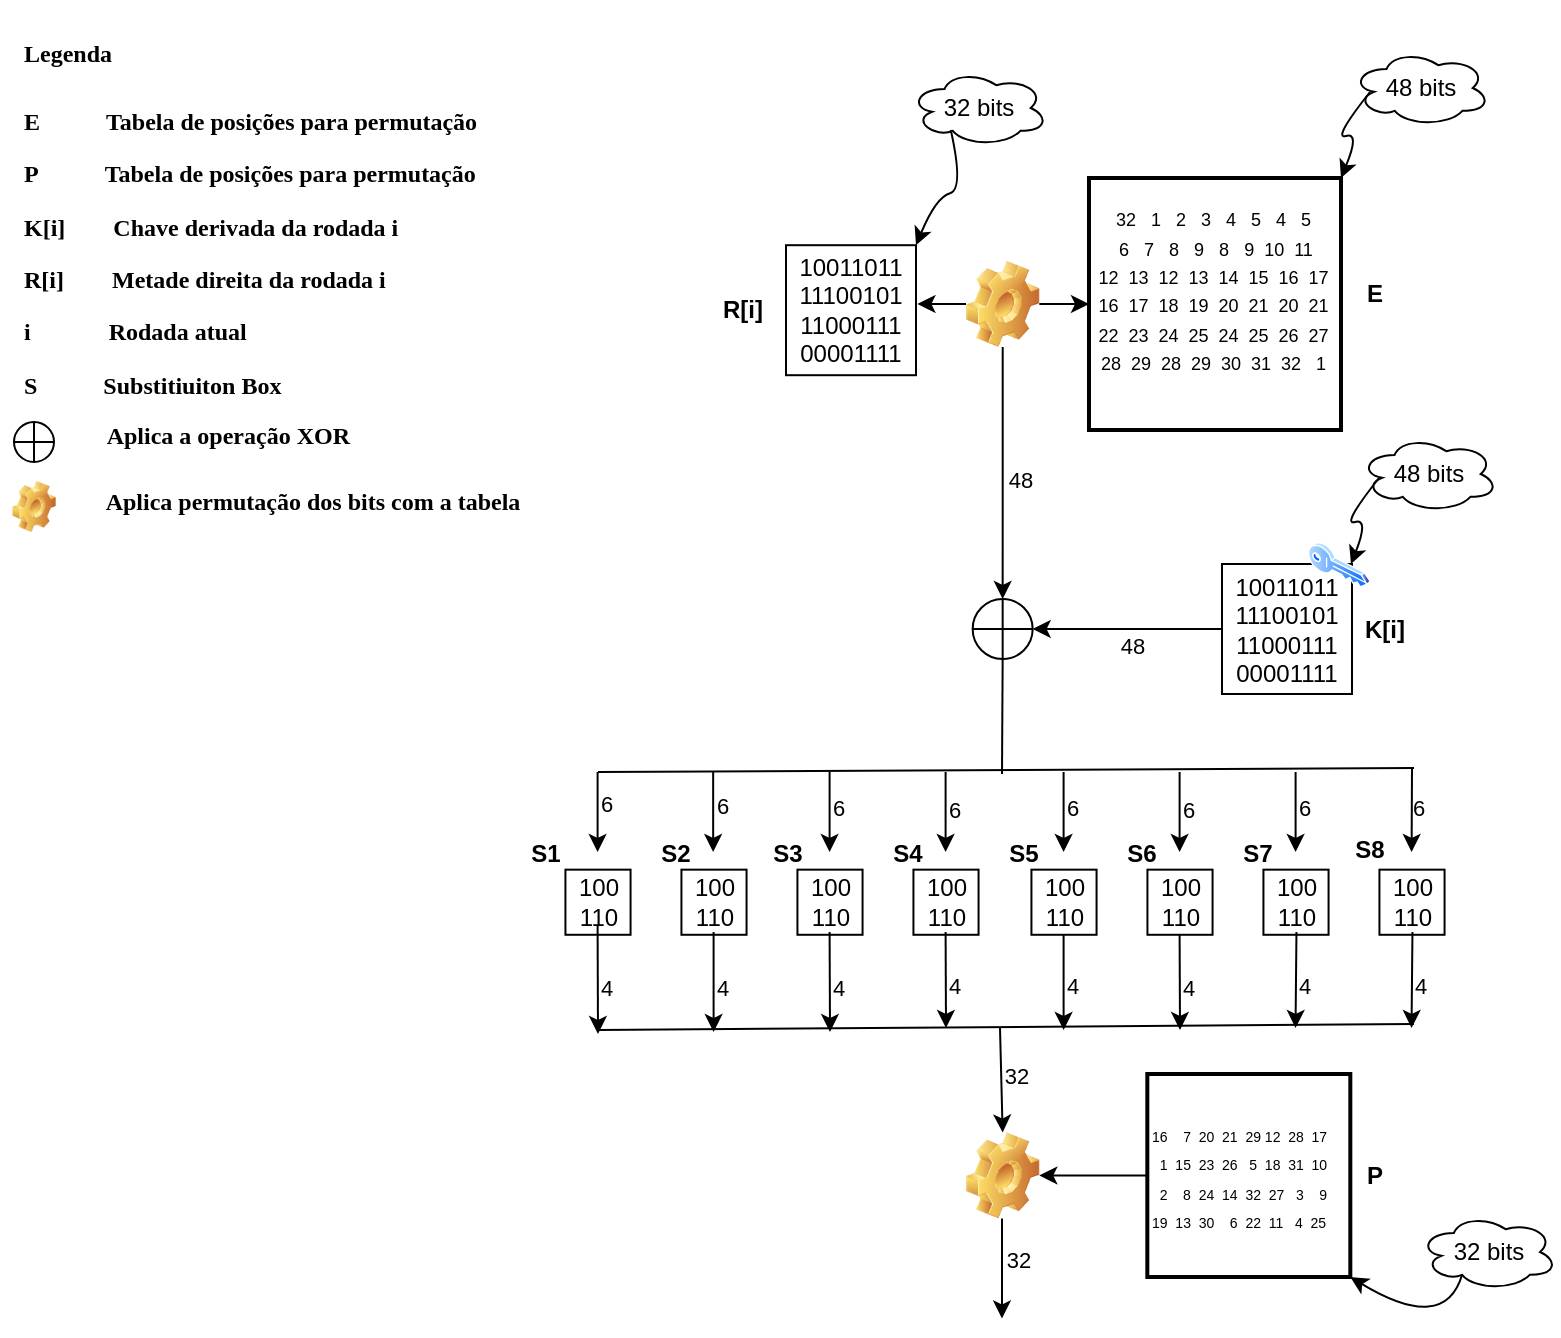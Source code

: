 <mxfile version="26.2.12">
  <diagram name="Página-1" id="ImjHyJgH3BaFqltMjtrV">
    <mxGraphModel dx="1428" dy="743" grid="0" gridSize="10" guides="1" tooltips="1" connect="1" arrows="1" fold="1" page="1" pageScale="1" pageWidth="827" pageHeight="1169" background="light-dark(#FFFFFF,#FFFFFF)" math="0" shadow="0">
      <root>
        <mxCell id="0" />
        <mxCell id="1" parent="0" />
        <mxCell id="OKMkMEvzD6gkjavkUlb_-144" value="" style="group;dashed=1;dashPattern=8 8;container=0;labelBackgroundColor=none;" parent="1" vertex="1" connectable="0">
          <mxGeometry x="14" y="27" width="280" height="273.9" as="geometry" />
        </mxCell>
        <mxCell id="PkwB0OAWQbsNOSKVEP2Q-4" value="" style="group" parent="1" vertex="1" connectable="0">
          <mxGeometry x="284" y="52" width="508.66" height="642" as="geometry" />
        </mxCell>
        <mxCell id="OKMkMEvzD6gkjavkUlb_-1" value="10011011&lt;div&gt;11100101&lt;/div&gt;&lt;div&gt;11000111&lt;/div&gt;&lt;div&gt;00001111&lt;/div&gt;" style="whiteSpace=wrap;html=1;aspect=fixed;labelBackgroundColor=none;fontColor=light-dark(#000000,#000000);fillColor=light-dark(#FFFFFF,#FFFFFF);strokeColor=light-dark(#000000,#000000);" parent="PkwB0OAWQbsNOSKVEP2Q-4" vertex="1">
          <mxGeometry x="123" y="97.6" width="65" height="65" as="geometry" />
        </mxCell>
        <mxCell id="OKMkMEvzD6gkjavkUlb_-2" value="&lt;b&gt;R[i]&lt;/b&gt;" style="text;html=1;align=center;verticalAlign=middle;whiteSpace=wrap;rounded=0;labelBackgroundColor=none;fontColor=light-dark(#000000,#000000);" parent="PkwB0OAWQbsNOSKVEP2Q-4" vertex="1">
          <mxGeometry x="85" y="115.1" width="33" height="30" as="geometry" />
        </mxCell>
        <mxCell id="OKMkMEvzD6gkjavkUlb_-4" value="32 bits" style="ellipse;shape=cloud;whiteSpace=wrap;html=1;labelBackgroundColor=none;fillColor=light-dark(#FFFFFF,#FFFFFF);strokeColor=light-dark(#000000,#000000);fontColor=light-dark(#000000,#000000);" parent="PkwB0OAWQbsNOSKVEP2Q-4" vertex="1">
          <mxGeometry x="185" y="10" width="69" height="38" as="geometry" />
        </mxCell>
        <mxCell id="OKMkMEvzD6gkjavkUlb_-5" value="" style="curved=1;endArrow=classic;html=1;rounded=0;exitX=0.31;exitY=0.8;exitDx=0;exitDy=0;exitPerimeter=0;entryX=1;entryY=0;entryDx=0;entryDy=0;labelBackgroundColor=none;fontColor=light-dark(#000000,#000000);strokeColor=light-dark(#000000,#000000);" parent="PkwB0OAWQbsNOSKVEP2Q-4" target="OKMkMEvzD6gkjavkUlb_-1" edge="1">
          <mxGeometry width="50" height="50" relative="1" as="geometry">
            <mxPoint x="205.39" y="40.0" as="sourcePoint" />
            <mxPoint x="170" y="93.6" as="targetPoint" />
            <Array as="points">
              <mxPoint x="212" y="69.6" />
              <mxPoint x="198" y="73.6" />
            </Array>
          </mxGeometry>
        </mxCell>
        <mxCell id="OKMkMEvzD6gkjavkUlb_-6" value="&lt;div&gt;&lt;font style=&quot;font-size: 9px;&quot;&gt;&amp;nbsp;32&amp;nbsp; &amp;nbsp;1&amp;nbsp; &amp;nbsp;2&amp;nbsp; &amp;nbsp;3&amp;nbsp; &amp;nbsp;4&amp;nbsp; &amp;nbsp;5&amp;nbsp; &amp;nbsp;4&amp;nbsp; &amp;nbsp;5&amp;nbsp;&amp;nbsp;&lt;/font&gt;&lt;/div&gt;&lt;div&gt;&lt;font style=&quot;font-size: 9px;&quot;&gt;&amp;nbsp; 6&amp;nbsp; &amp;nbsp;7&amp;nbsp; &amp;nbsp;8&amp;nbsp; &amp;nbsp;9&amp;nbsp; &amp;nbsp;8&amp;nbsp; &amp;nbsp;9&amp;nbsp; 10&amp;nbsp; 11&amp;nbsp;&amp;nbsp;&lt;/font&gt;&lt;/div&gt;&lt;div&gt;&lt;font style=&quot;font-size: 9px;&quot;&gt;&amp;nbsp;12&amp;nbsp; 13&amp;nbsp; 12&amp;nbsp; 13&amp;nbsp; 14&amp;nbsp; 15&amp;nbsp; 16&amp;nbsp; 17&amp;nbsp;&amp;nbsp;&lt;/font&gt;&lt;/div&gt;&lt;div&gt;&lt;font style=&quot;font-size: 9px;&quot;&gt;&amp;nbsp;16&amp;nbsp; 17&amp;nbsp; 18&amp;nbsp; 19&amp;nbsp; 20&amp;nbsp; 21&amp;nbsp; 20&amp;nbsp; 21&amp;nbsp;&amp;nbsp;&lt;/font&gt;&lt;/div&gt;&lt;div&gt;&lt;font style=&quot;font-size: 9px;&quot;&gt;&amp;nbsp;22&amp;nbsp; 23&amp;nbsp; 24&amp;nbsp; 25&amp;nbsp; 24&amp;nbsp; 25&amp;nbsp; 26&amp;nbsp; 27&amp;nbsp;&amp;nbsp;&lt;/font&gt;&lt;/div&gt;&lt;div&gt;&lt;font style=&quot;font-size: 9px;&quot;&gt;&amp;nbsp;28&amp;nbsp; 29&amp;nbsp; 28&amp;nbsp; 29&amp;nbsp; 30&amp;nbsp; 31&amp;nbsp; 32&amp;nbsp; &amp;nbsp;1&amp;nbsp;&amp;nbsp;&lt;/font&gt;&lt;/div&gt;&lt;div&gt;&lt;br&gt;&lt;/div&gt;" style="whiteSpace=wrap;html=1;aspect=fixed;labelBackgroundColor=light-dark(#FFFFFF,#FFFFFF);fontColor=light-dark(#000000,#000000);fillColor=light-dark(#FFFFFF,#FFFFFF);strokeColor=light-dark(#000000,#000000);strokeWidth=2;" parent="PkwB0OAWQbsNOSKVEP2Q-4" vertex="1">
          <mxGeometry x="274.5" y="64" width="126" height="126" as="geometry" />
        </mxCell>
        <mxCell id="OKMkMEvzD6gkjavkUlb_-7" value="&lt;b&gt;E&lt;/b&gt;" style="text;html=1;align=center;verticalAlign=middle;whiteSpace=wrap;rounded=0;labelBackgroundColor=none;fontColor=light-dark(#000000,#000000);" parent="PkwB0OAWQbsNOSKVEP2Q-4" vertex="1">
          <mxGeometry x="400.5" y="107" width="33" height="30" as="geometry" />
        </mxCell>
        <mxCell id="OKMkMEvzD6gkjavkUlb_-8" value="48 bits" style="ellipse;shape=cloud;whiteSpace=wrap;html=1;labelBackgroundColor=none;fontColor=light-dark(#000000,#000000);strokeColor=light-dark(#000000,#000000);fillColor=light-dark(#FFFFFF,#FFFFFF);" parent="PkwB0OAWQbsNOSKVEP2Q-4" vertex="1">
          <mxGeometry x="406" width="69" height="38" as="geometry" />
        </mxCell>
        <mxCell id="OKMkMEvzD6gkjavkUlb_-9" value="" style="curved=1;endArrow=classic;html=1;rounded=0;entryX=1;entryY=0;entryDx=0;entryDy=0;labelBackgroundColor=none;fontColor=light-dark(#000000,#000000);strokeColor=light-dark(#000000,#000000);" parent="PkwB0OAWQbsNOSKVEP2Q-4" target="OKMkMEvzD6gkjavkUlb_-6" edge="1">
          <mxGeometry width="50" height="50" relative="1" as="geometry">
            <mxPoint x="415" y="21" as="sourcePoint" />
            <mxPoint x="400.5" y="121" as="targetPoint" />
            <Array as="points">
              <mxPoint x="396" y="45" />
              <mxPoint x="410" y="41" />
            </Array>
          </mxGeometry>
        </mxCell>
        <mxCell id="OKMkMEvzD6gkjavkUlb_-16" style="edgeStyle=orthogonalEdgeStyle;rounded=0;orthogonalLoop=1;jettySize=auto;html=1;labelBackgroundColor=none;fontColor=light-dark(#000000,#000000);strokeColor=light-dark(#000000,#000000);" parent="PkwB0OAWQbsNOSKVEP2Q-4" source="OKMkMEvzD6gkjavkUlb_-10" edge="1">
          <mxGeometry relative="1" as="geometry">
            <mxPoint x="188.714" y="127" as="targetPoint" />
          </mxGeometry>
        </mxCell>
        <mxCell id="OKMkMEvzD6gkjavkUlb_-17" style="edgeStyle=orthogonalEdgeStyle;rounded=0;orthogonalLoop=1;jettySize=auto;html=1;entryX=0;entryY=0.5;entryDx=0;entryDy=0;labelBackgroundColor=none;fontColor=light-dark(#000000,#000000);strokeColor=light-dark(#000000,#000000);" parent="PkwB0OAWQbsNOSKVEP2Q-4" source="OKMkMEvzD6gkjavkUlb_-10" target="OKMkMEvzD6gkjavkUlb_-6" edge="1">
          <mxGeometry relative="1" as="geometry" />
        </mxCell>
        <mxCell id="OKMkMEvzD6gkjavkUlb_-23" style="edgeStyle=orthogonalEdgeStyle;rounded=0;orthogonalLoop=1;jettySize=auto;html=1;entryX=0.5;entryY=0;entryDx=0;entryDy=0;labelBackgroundColor=none;fontColor=light-dark(#000000,#000000);strokeColor=light-dark(#000000,#000000);" parent="PkwB0OAWQbsNOSKVEP2Q-4" source="OKMkMEvzD6gkjavkUlb_-10" target="OKMkMEvzD6gkjavkUlb_-20" edge="1">
          <mxGeometry relative="1" as="geometry" />
        </mxCell>
        <mxCell id="OKMkMEvzD6gkjavkUlb_-139" value="48" style="edgeLabel;html=1;align=center;verticalAlign=middle;resizable=0;points=[];labelBackgroundColor=none;fontColor=light-dark(#000000,#000000);" parent="OKMkMEvzD6gkjavkUlb_-23" vertex="1" connectable="0">
          <mxGeometry x="0.025" relative="1" as="geometry">
            <mxPoint x="8" y="2" as="offset" />
          </mxGeometry>
        </mxCell>
        <mxCell id="OKMkMEvzD6gkjavkUlb_-10" value="" style="shape=image;html=1;verticalLabelPosition=bottom;verticalAlign=top;imageAspect=1;aspect=fixed;image=img/clipart/Gear_128x128.png;labelBackgroundColor=none;" parent="PkwB0OAWQbsNOSKVEP2Q-4" vertex="1">
          <mxGeometry x="213" y="105.5" width="36.66" height="43" as="geometry" />
        </mxCell>
        <mxCell id="OKMkMEvzD6gkjavkUlb_-20" value="" style="shape=orEllipse;perimeter=ellipsePerimeter;whiteSpace=wrap;html=1;backgroundOutline=1;labelBackgroundColor=none;strokeColor=light-dark(#000000,#000000);fillColor=light-dark(#FFFFFF,#FFFFFF);" parent="PkwB0OAWQbsNOSKVEP2Q-4" vertex="1">
          <mxGeometry x="216.33" y="274.5" width="30" height="30" as="geometry" />
        </mxCell>
        <mxCell id="OKMkMEvzD6gkjavkUlb_-31" style="edgeStyle=orthogonalEdgeStyle;rounded=0;orthogonalLoop=1;jettySize=auto;html=1;entryX=1;entryY=0.5;entryDx=0;entryDy=0;labelBackgroundColor=none;fontColor=light-dark(#000000,#000000);strokeColor=light-dark(#000000,#000000);" parent="PkwB0OAWQbsNOSKVEP2Q-4" source="OKMkMEvzD6gkjavkUlb_-21" target="OKMkMEvzD6gkjavkUlb_-20" edge="1">
          <mxGeometry relative="1" as="geometry" />
        </mxCell>
        <mxCell id="OKMkMEvzD6gkjavkUlb_-140" value="48" style="edgeLabel;html=1;align=center;verticalAlign=middle;resizable=0;points=[];labelBackgroundColor=none;fontColor=light-dark(#000000,#000000);" parent="OKMkMEvzD6gkjavkUlb_-31" vertex="1" connectable="0">
          <mxGeometry x="-0.113" y="1" relative="1" as="geometry">
            <mxPoint x="-3" y="7" as="offset" />
          </mxGeometry>
        </mxCell>
        <mxCell id="OKMkMEvzD6gkjavkUlb_-21" value="10011011&lt;div&gt;11100101&lt;/div&gt;&lt;div&gt;11000111&lt;/div&gt;&lt;div&gt;00001111&lt;/div&gt;" style="whiteSpace=wrap;html=1;aspect=fixed;labelBackgroundColor=none;fontColor=light-dark(#000000,#000000);strokeColor=light-dark(#000000,#000000);fillColor=light-dark(#FFFFFF,#FFFFFF);" parent="PkwB0OAWQbsNOSKVEP2Q-4" vertex="1">
          <mxGeometry x="341" y="257" width="65" height="65" as="geometry" />
        </mxCell>
        <mxCell id="OKMkMEvzD6gkjavkUlb_-22" value="&lt;b&gt;K[i]&lt;/b&gt;" style="text;html=1;align=center;verticalAlign=middle;whiteSpace=wrap;rounded=0;labelBackgroundColor=none;fontColor=light-dark(#000000,#000000);" parent="PkwB0OAWQbsNOSKVEP2Q-4" vertex="1">
          <mxGeometry x="406" y="274.5" width="33" height="30" as="geometry" />
        </mxCell>
        <mxCell id="OKMkMEvzD6gkjavkUlb_-25" value="" style="image;aspect=fixed;perimeter=ellipsePerimeter;html=1;align=center;shadow=0;dashed=0;spacingTop=3;image=img/lib/active_directory/key.svg;labelBackgroundColor=none;" parent="PkwB0OAWQbsNOSKVEP2Q-4" vertex="1">
          <mxGeometry x="384" y="246" width="31.08" height="23" as="geometry" />
        </mxCell>
        <mxCell id="OKMkMEvzD6gkjavkUlb_-26" value="48 bits" style="ellipse;shape=cloud;whiteSpace=wrap;html=1;labelBackgroundColor=light-dark(#FFFFFF,#FFFFFF);fontColor=light-dark(#000000,#000000);strokeColor=light-dark(#000000,#000000);fillColor=light-dark(#FFFFFF,#FFFFFF);" parent="PkwB0OAWQbsNOSKVEP2Q-4" vertex="1">
          <mxGeometry x="410" y="193" width="69" height="38" as="geometry" />
        </mxCell>
        <mxCell id="OKMkMEvzD6gkjavkUlb_-27" value="" style="curved=1;endArrow=classic;html=1;rounded=0;entryX=1;entryY=0;entryDx=0;entryDy=0;labelBackgroundColor=none;fontColor=default;strokeColor=light-dark(#000000,#000000);" parent="PkwB0OAWQbsNOSKVEP2Q-4" edge="1">
          <mxGeometry width="50" height="50" relative="1" as="geometry">
            <mxPoint x="419.5" y="214" as="sourcePoint" />
            <mxPoint x="405.5" y="257" as="targetPoint" />
            <Array as="points">
              <mxPoint x="400.5" y="238" />
              <mxPoint x="414.5" y="234" />
            </Array>
          </mxGeometry>
        </mxCell>
        <mxCell id="OKMkMEvzD6gkjavkUlb_-43" value="" style="group;labelBackgroundColor=none;fontColor=light-dark(#000000,#000000);" parent="PkwB0OAWQbsNOSKVEP2Q-4" vertex="1" connectable="0">
          <mxGeometry x="116" y="401" width="58" height="53" as="geometry" />
        </mxCell>
        <mxCell id="OKMkMEvzD6gkjavkUlb_-44" value="100&lt;div&gt;110&lt;/div&gt;" style="whiteSpace=wrap;html=1;aspect=fixed;labelBackgroundColor=none;" parent="OKMkMEvzD6gkjavkUlb_-43" vertex="1">
          <mxGeometry x="12.719" y="8.831" width="32.561" height="32.561" as="geometry" />
        </mxCell>
        <mxCell id="OKMkMEvzD6gkjavkUlb_-146" value="&lt;b&gt;S3&lt;/b&gt;" style="text;html=1;align=center;verticalAlign=middle;whiteSpace=wrap;rounded=0;labelBackgroundColor=none;fontColor=light-dark(#000000,#000000);" parent="OKMkMEvzD6gkjavkUlb_-43" vertex="1">
          <mxGeometry x="-2" y="-7.17" width="20" height="16" as="geometry" />
        </mxCell>
        <mxCell id="OKMkMEvzD6gkjavkUlb_-74" value="" style="group;labelBackgroundColor=none;" parent="PkwB0OAWQbsNOSKVEP2Q-4" vertex="1" connectable="0">
          <mxGeometry x="174" y="401" width="58" height="53" as="geometry" />
        </mxCell>
        <mxCell id="OKMkMEvzD6gkjavkUlb_-75" value="100&lt;div&gt;110&lt;/div&gt;" style="whiteSpace=wrap;html=1;aspect=fixed;labelBackgroundColor=none;" parent="OKMkMEvzD6gkjavkUlb_-74" vertex="1">
          <mxGeometry x="12.719" y="8.831" width="32.561" height="32.561" as="geometry" />
        </mxCell>
        <mxCell id="OKMkMEvzD6gkjavkUlb_-151" value="&lt;b&gt;S4&lt;/b&gt;" style="text;html=1;align=center;verticalAlign=middle;whiteSpace=wrap;rounded=0;labelBackgroundColor=none;fontColor=light-dark(#000000,#000000);" parent="OKMkMEvzD6gkjavkUlb_-74" vertex="1">
          <mxGeometry y="-7.17" width="20" height="16" as="geometry" />
        </mxCell>
        <mxCell id="OKMkMEvzD6gkjavkUlb_-76" value="" style="group;labelBackgroundColor=none;" parent="PkwB0OAWQbsNOSKVEP2Q-4" vertex="1" connectable="0">
          <mxGeometry x="407" y="401" width="58" height="53" as="geometry" />
        </mxCell>
        <mxCell id="OKMkMEvzD6gkjavkUlb_-77" value="100&lt;div&gt;110&lt;/div&gt;" style="whiteSpace=wrap;html=1;aspect=fixed;labelBackgroundColor=none;" parent="OKMkMEvzD6gkjavkUlb_-76" vertex="1">
          <mxGeometry x="12.719" y="8.831" width="32.561" height="32.561" as="geometry" />
        </mxCell>
        <mxCell id="OKMkMEvzD6gkjavkUlb_-148" value="&lt;b&gt;S8&lt;/b&gt;" style="text;html=1;align=center;verticalAlign=middle;whiteSpace=wrap;rounded=0;labelBackgroundColor=none;fontColor=light-dark(#000000,#000000);" parent="OKMkMEvzD6gkjavkUlb_-76" vertex="1">
          <mxGeometry x="-1.84" y="-9" width="20" height="16" as="geometry" />
        </mxCell>
        <mxCell id="OKMkMEvzD6gkjavkUlb_-78" value="" style="group;labelBackgroundColor=none;fontColor=light-dark(#000000,#000000);" parent="PkwB0OAWQbsNOSKVEP2Q-4" vertex="1" connectable="0">
          <mxGeometry x="58" y="401" width="58" height="53" as="geometry" />
        </mxCell>
        <mxCell id="OKMkMEvzD6gkjavkUlb_-79" value="100&lt;div&gt;110&lt;/div&gt;" style="whiteSpace=wrap;html=1;aspect=fixed;labelBackgroundColor=none;" parent="OKMkMEvzD6gkjavkUlb_-78" vertex="1">
          <mxGeometry x="12.719" y="8.831" width="32.561" height="32.561" as="geometry" />
        </mxCell>
        <mxCell id="OKMkMEvzD6gkjavkUlb_-80" value="" style="group;labelBackgroundColor=none;" parent="PkwB0OAWQbsNOSKVEP2Q-4" vertex="1" connectable="0">
          <mxGeometry y="401" width="58" height="53" as="geometry" />
        </mxCell>
        <mxCell id="OKMkMEvzD6gkjavkUlb_-81" value="100&lt;div&gt;110&lt;/div&gt;" style="whiteSpace=wrap;html=1;aspect=fixed;labelBackgroundColor=none;" parent="OKMkMEvzD6gkjavkUlb_-80" vertex="1">
          <mxGeometry x="12.719" y="8.831" width="32.561" height="32.561" as="geometry" />
        </mxCell>
        <mxCell id="OKMkMEvzD6gkjavkUlb_-145" value="&lt;b&gt;S1&lt;/b&gt;" style="text;html=1;align=center;verticalAlign=middle;whiteSpace=wrap;rounded=0;labelBackgroundColor=none;fontColor=light-dark(#000000,#000000);" parent="OKMkMEvzD6gkjavkUlb_-80" vertex="1">
          <mxGeometry x="-7.28" y="-7.17" width="20" height="16" as="geometry" />
        </mxCell>
        <mxCell id="OKMkMEvzD6gkjavkUlb_-84" value="" style="group;labelBackgroundColor=none;" parent="PkwB0OAWQbsNOSKVEP2Q-4" vertex="1" connectable="0">
          <mxGeometry x="291" y="401" width="58" height="53" as="geometry" />
        </mxCell>
        <mxCell id="OKMkMEvzD6gkjavkUlb_-85" value="100&lt;div&gt;110&lt;/div&gt;" style="whiteSpace=wrap;html=1;aspect=fixed;labelBackgroundColor=none;" parent="OKMkMEvzD6gkjavkUlb_-84" vertex="1">
          <mxGeometry x="12.719" y="8.831" width="32.561" height="32.561" as="geometry" />
        </mxCell>
        <mxCell id="OKMkMEvzD6gkjavkUlb_-147" value="&lt;b&gt;S6&lt;/b&gt;" style="text;html=1;align=center;verticalAlign=middle;whiteSpace=wrap;rounded=0;labelBackgroundColor=none;fontColor=light-dark(#000000,#000000);" parent="OKMkMEvzD6gkjavkUlb_-84" vertex="1">
          <mxGeometry y="-7.17" width="20" height="16" as="geometry" />
        </mxCell>
        <mxCell id="OKMkMEvzD6gkjavkUlb_-86" value="" style="group;labelBackgroundColor=none;" parent="PkwB0OAWQbsNOSKVEP2Q-4" vertex="1" connectable="0">
          <mxGeometry x="349.0" y="401" width="58" height="53" as="geometry" />
        </mxCell>
        <mxCell id="OKMkMEvzD6gkjavkUlb_-87" value="100&lt;div&gt;110&lt;/div&gt;" style="whiteSpace=wrap;html=1;aspect=fixed;labelBackgroundColor=none;" parent="OKMkMEvzD6gkjavkUlb_-86" vertex="1">
          <mxGeometry x="12.719" y="8.831" width="32.561" height="32.561" as="geometry" />
        </mxCell>
        <mxCell id="OKMkMEvzD6gkjavkUlb_-149" value="&lt;b&gt;S7&lt;/b&gt;" style="text;html=1;align=center;verticalAlign=middle;whiteSpace=wrap;rounded=0;labelBackgroundColor=none;fontColor=light-dark(#000000,#000000);" parent="OKMkMEvzD6gkjavkUlb_-86" vertex="1">
          <mxGeometry x="-1.137e-13" y="-7.17" width="20" height="16" as="geometry" />
        </mxCell>
        <mxCell id="OKMkMEvzD6gkjavkUlb_-89" value="" style="endArrow=none;html=1;rounded=0;entryX=0.5;entryY=1;entryDx=0;entryDy=0;labelBackgroundColor=none;fontColor=default;strokeColor=light-dark(#000000,#000000);" parent="PkwB0OAWQbsNOSKVEP2Q-4" target="OKMkMEvzD6gkjavkUlb_-20" edge="1">
          <mxGeometry width="50" height="50" relative="1" as="geometry">
            <mxPoint x="231" y="362" as="sourcePoint" />
            <mxPoint x="185" y="312" as="targetPoint" />
          </mxGeometry>
        </mxCell>
        <mxCell id="OKMkMEvzD6gkjavkUlb_-90" value="" style="endArrow=none;html=1;rounded=0;labelBackgroundColor=none;fontColor=light-dark(#000000,#000000);strokeColor=light-dark(#000000,#000000);" parent="PkwB0OAWQbsNOSKVEP2Q-4" edge="1">
          <mxGeometry width="50" height="50" relative="1" as="geometry">
            <mxPoint x="29" y="361" as="sourcePoint" />
            <mxPoint x="437" y="359" as="targetPoint" />
          </mxGeometry>
        </mxCell>
        <mxCell id="OKMkMEvzD6gkjavkUlb_-91" value="" style="endArrow=classic;html=1;rounded=0;labelBackgroundColor=none;fontColor=light-dark(#000000,#000000);strokeColor=light-dark(#000000,#000000);" parent="PkwB0OAWQbsNOSKVEP2Q-4" edge="1">
          <mxGeometry width="50" height="50" relative="1" as="geometry">
            <mxPoint x="28.8" y="361" as="sourcePoint" />
            <mxPoint x="28.8" y="401" as="targetPoint" />
          </mxGeometry>
        </mxCell>
        <mxCell id="OKMkMEvzD6gkjavkUlb_-115" value="6" style="edgeLabel;html=1;align=center;verticalAlign=middle;resizable=0;points=[];labelBackgroundColor=none;fontColor=light-dark(#000000,#000000);" parent="OKMkMEvzD6gkjavkUlb_-91" vertex="1" connectable="0">
          <mxGeometry x="-0.2" relative="1" as="geometry">
            <mxPoint x="4" as="offset" />
          </mxGeometry>
        </mxCell>
        <mxCell id="OKMkMEvzD6gkjavkUlb_-92" value="" style="endArrow=classic;html=1;rounded=0;labelBackgroundColor=none;fontColor=light-dark(#000000,#000000);strokeColor=light-dark(#000000,#000000);" parent="PkwB0OAWQbsNOSKVEP2Q-4" edge="1">
          <mxGeometry width="50" height="50" relative="1" as="geometry">
            <mxPoint x="86.58" y="361" as="sourcePoint" />
            <mxPoint x="86.58" y="401" as="targetPoint" />
          </mxGeometry>
        </mxCell>
        <mxCell id="OKMkMEvzD6gkjavkUlb_-116" value="6" style="edgeLabel;html=1;align=center;verticalAlign=middle;resizable=0;points=[];labelBackgroundColor=none;fontColor=light-dark(#000000,#000000);" parent="OKMkMEvzD6gkjavkUlb_-92" vertex="1" connectable="0">
          <mxGeometry x="-0.117" y="-1" relative="1" as="geometry">
            <mxPoint x="5" y="-1" as="offset" />
          </mxGeometry>
        </mxCell>
        <mxCell id="OKMkMEvzD6gkjavkUlb_-93" value="" style="endArrow=classic;html=1;rounded=0;labelBackgroundColor=none;fontColor=light-dark(#000000,#000000);strokeColor=light-dark(#000000,#000000);" parent="PkwB0OAWQbsNOSKVEP2Q-4" edge="1">
          <mxGeometry width="50" height="50" relative="1" as="geometry">
            <mxPoint x="261.8" y="361" as="sourcePoint" />
            <mxPoint x="261.8" y="401" as="targetPoint" />
          </mxGeometry>
        </mxCell>
        <mxCell id="OKMkMEvzD6gkjavkUlb_-119" value="6" style="edgeLabel;html=1;align=center;verticalAlign=middle;resizable=0;points=[];labelBackgroundColor=none;" parent="OKMkMEvzD6gkjavkUlb_-93" vertex="1" connectable="0">
          <mxGeometry x="-0.367" y="-1" relative="1" as="geometry">
            <mxPoint x="5" y="5" as="offset" />
          </mxGeometry>
        </mxCell>
        <mxCell id="OKMkMEvzD6gkjavkUlb_-94" value="" style="endArrow=classic;html=1;rounded=0;labelBackgroundColor=none;fontColor=light-dark(#000000,#000000);strokeColor=light-dark(#000000,#000000);" parent="PkwB0OAWQbsNOSKVEP2Q-4" edge="1">
          <mxGeometry width="50" height="50" relative="1" as="geometry">
            <mxPoint x="319.8" y="361" as="sourcePoint" />
            <mxPoint x="319.8" y="401" as="targetPoint" />
          </mxGeometry>
        </mxCell>
        <mxCell id="OKMkMEvzD6gkjavkUlb_-120" value="6" style="edgeLabel;html=1;align=center;verticalAlign=middle;resizable=0;points=[];labelBackgroundColor=none;fontColor=light-dark(#000000,#000000);" parent="OKMkMEvzD6gkjavkUlb_-94" vertex="1" connectable="0">
          <mxGeometry x="-0.117" y="-3" relative="1" as="geometry">
            <mxPoint x="7" y="1" as="offset" />
          </mxGeometry>
        </mxCell>
        <mxCell id="OKMkMEvzD6gkjavkUlb_-95" value="" style="endArrow=classic;html=1;rounded=0;labelBackgroundColor=none;fontColor=light-dark(#000000,#000000);strokeColor=light-dark(#000000,#000000);" parent="PkwB0OAWQbsNOSKVEP2Q-4" edge="1">
          <mxGeometry width="50" height="50" relative="1" as="geometry">
            <mxPoint x="377.8" y="361" as="sourcePoint" />
            <mxPoint x="377.8" y="401" as="targetPoint" />
          </mxGeometry>
        </mxCell>
        <mxCell id="OKMkMEvzD6gkjavkUlb_-121" value="6" style="edgeLabel;html=1;align=center;verticalAlign=middle;resizable=0;points=[];labelBackgroundColor=none;fontColor=light-dark(#000000,#000000);" parent="OKMkMEvzD6gkjavkUlb_-95" vertex="1" connectable="0">
          <mxGeometry x="-0.45" y="2" relative="1" as="geometry">
            <mxPoint x="2" y="7" as="offset" />
          </mxGeometry>
        </mxCell>
        <mxCell id="OKMkMEvzD6gkjavkUlb_-96" value="" style="endArrow=classic;html=1;rounded=0;labelBackgroundColor=none;fontColor=light-dark(#000000,#000000);strokeColor=light-dark(#000000,#000000);" parent="PkwB0OAWQbsNOSKVEP2Q-4" edge="1">
          <mxGeometry width="50" height="50" relative="1" as="geometry">
            <mxPoint x="436" y="359" as="sourcePoint" />
            <mxPoint x="435.8" y="401" as="targetPoint" />
          </mxGeometry>
        </mxCell>
        <mxCell id="OKMkMEvzD6gkjavkUlb_-122" value="6" style="edgeLabel;html=1;align=center;verticalAlign=middle;resizable=0;points=[];labelBackgroundColor=none;fontColor=light-dark(#000000,#000000);" parent="OKMkMEvzD6gkjavkUlb_-96" vertex="1" connectable="0">
          <mxGeometry x="-0.075" relative="1" as="geometry">
            <mxPoint x="3" as="offset" />
          </mxGeometry>
        </mxCell>
        <mxCell id="OKMkMEvzD6gkjavkUlb_-98" value="" style="endArrow=classic;html=1;rounded=0;labelBackgroundColor=none;fontColor=light-dark(#000000,#000000);strokeColor=light-dark(#000000,#000000);" parent="PkwB0OAWQbsNOSKVEP2Q-4" edge="1">
          <mxGeometry width="50" height="50" relative="1" as="geometry">
            <mxPoint x="144.8" y="361" as="sourcePoint" />
            <mxPoint x="144.8" y="401" as="targetPoint" />
          </mxGeometry>
        </mxCell>
        <mxCell id="OKMkMEvzD6gkjavkUlb_-117" value="6" style="edgeLabel;html=1;align=center;verticalAlign=middle;resizable=0;points=[];labelBackgroundColor=none;fontColor=light-dark(#000000,#000000);" parent="OKMkMEvzD6gkjavkUlb_-98" vertex="1" connectable="0">
          <mxGeometry x="-0.033" relative="1" as="geometry">
            <mxPoint x="4" y="-2" as="offset" />
          </mxGeometry>
        </mxCell>
        <mxCell id="OKMkMEvzD6gkjavkUlb_-99" value="" style="endArrow=classic;html=1;rounded=0;labelBackgroundColor=none;fontColor=light-dark(#000000,#000000);strokeColor=light-dark(#000000,#000000);" parent="PkwB0OAWQbsNOSKVEP2Q-4" edge="1">
          <mxGeometry width="50" height="50" relative="1" as="geometry">
            <mxPoint x="202.8" y="361" as="sourcePoint" />
            <mxPoint x="202.8" y="401" as="targetPoint" />
          </mxGeometry>
        </mxCell>
        <mxCell id="OKMkMEvzD6gkjavkUlb_-118" value="6" style="edgeLabel;html=1;align=center;verticalAlign=middle;resizable=0;points=[];labelBackgroundColor=none;fontColor=light-dark(#000000,#000000);" parent="OKMkMEvzD6gkjavkUlb_-99" vertex="1" connectable="0">
          <mxGeometry x="-0.283" y="1" relative="1" as="geometry">
            <mxPoint x="3" y="4" as="offset" />
          </mxGeometry>
        </mxCell>
        <mxCell id="OKMkMEvzD6gkjavkUlb_-101" value="" style="endArrow=classic;html=1;rounded=0;labelBackgroundColor=none;fontColor=light-dark(#000000,#000000);strokeColor=light-dark(#000000,#000000);" parent="PkwB0OAWQbsNOSKVEP2Q-4" edge="1">
          <mxGeometry width="50" height="50" relative="1" as="geometry">
            <mxPoint x="86.8" y="441" as="sourcePoint" />
            <mxPoint x="86.8" y="491" as="targetPoint" />
          </mxGeometry>
        </mxCell>
        <mxCell id="OKMkMEvzD6gkjavkUlb_-126" value="4" style="edgeLabel;html=1;align=center;verticalAlign=middle;resizable=0;points=[];labelBackgroundColor=none;fontColor=light-dark(#000000,#000000);" parent="OKMkMEvzD6gkjavkUlb_-101" vertex="1" connectable="0">
          <mxGeometry x="-0.185" y="1" relative="1" as="geometry">
            <mxPoint x="3" y="7" as="offset" />
          </mxGeometry>
        </mxCell>
        <mxCell id="OKMkMEvzD6gkjavkUlb_-102" value="" style="endArrow=classic;html=1;rounded=0;labelBackgroundColor=none;fontColor=light-dark(#000000,#000000);strokeColor=light-dark(#000000,#000000);" parent="PkwB0OAWQbsNOSKVEP2Q-4" edge="1">
          <mxGeometry width="50" height="50" relative="1" as="geometry">
            <mxPoint x="144.8" y="441" as="sourcePoint" />
            <mxPoint x="145" y="491" as="targetPoint" />
          </mxGeometry>
        </mxCell>
        <mxCell id="OKMkMEvzD6gkjavkUlb_-127" value="4" style="edgeLabel;html=1;align=center;verticalAlign=middle;resizable=0;points=[];labelBackgroundColor=none;fontColor=light-dark(#000000,#000000);" parent="OKMkMEvzD6gkjavkUlb_-102" vertex="1" connectable="0">
          <mxGeometry x="-0.271" y="1" relative="1" as="geometry">
            <mxPoint x="3" y="10" as="offset" />
          </mxGeometry>
        </mxCell>
        <mxCell id="OKMkMEvzD6gkjavkUlb_-103" value="" style="endArrow=classic;html=1;rounded=0;labelBackgroundColor=none;fontColor=light-dark(#000000,#000000);strokeColor=light-dark(#000000,#000000);" parent="PkwB0OAWQbsNOSKVEP2Q-4" edge="1">
          <mxGeometry width="50" height="50" relative="1" as="geometry">
            <mxPoint x="202.8" y="441" as="sourcePoint" />
            <mxPoint x="203" y="489" as="targetPoint" />
          </mxGeometry>
        </mxCell>
        <mxCell id="OKMkMEvzD6gkjavkUlb_-128" value="4" style="edgeLabel;html=1;align=center;verticalAlign=middle;resizable=0;points=[];labelBackgroundColor=none;fontColor=light-dark(#000000,#000000);" parent="OKMkMEvzD6gkjavkUlb_-103" vertex="1" connectable="0">
          <mxGeometry x="-0.271" y="-1" relative="1" as="geometry">
            <mxPoint x="5" y="9" as="offset" />
          </mxGeometry>
        </mxCell>
        <mxCell id="OKMkMEvzD6gkjavkUlb_-104" value="" style="endArrow=classic;html=1;rounded=0;labelBackgroundColor=none;fontColor=light-dark(#000000,#000000);strokeColor=light-dark(#000000,#000000);" parent="PkwB0OAWQbsNOSKVEP2Q-4" edge="1">
          <mxGeometry width="50" height="50" relative="1" as="geometry">
            <mxPoint x="261.8" y="442" as="sourcePoint" />
            <mxPoint x="261.8" y="490" as="targetPoint" />
          </mxGeometry>
        </mxCell>
        <mxCell id="OKMkMEvzD6gkjavkUlb_-129" value="4" style="edgeLabel;html=1;align=center;verticalAlign=middle;resizable=0;points=[];labelBackgroundColor=none;fontColor=light-dark(#000000,#000000);" parent="OKMkMEvzD6gkjavkUlb_-104" vertex="1" connectable="0">
          <mxGeometry x="-0.295" y="1" relative="1" as="geometry">
            <mxPoint x="3" y="9" as="offset" />
          </mxGeometry>
        </mxCell>
        <mxCell id="OKMkMEvzD6gkjavkUlb_-105" value="" style="endArrow=classic;html=1;rounded=0;labelBackgroundColor=none;fontColor=light-dark(#000000,#000000);strokeColor=light-dark(#000000,#000000);" parent="PkwB0OAWQbsNOSKVEP2Q-4" edge="1">
          <mxGeometry width="50" height="50" relative="1" as="geometry">
            <mxPoint x="319.8" y="442" as="sourcePoint" />
            <mxPoint x="320" y="490" as="targetPoint" />
          </mxGeometry>
        </mxCell>
        <mxCell id="OKMkMEvzD6gkjavkUlb_-130" value="4" style="edgeLabel;html=1;align=center;verticalAlign=middle;resizable=0;points=[];labelBackgroundColor=none;fontColor=light-dark(#000000,#000000);" parent="OKMkMEvzD6gkjavkUlb_-105" vertex="1" connectable="0">
          <mxGeometry x="-0.271" relative="1" as="geometry">
            <mxPoint x="4" y="9" as="offset" />
          </mxGeometry>
        </mxCell>
        <mxCell id="OKMkMEvzD6gkjavkUlb_-106" value="" style="endArrow=classic;html=1;rounded=0;labelBackgroundColor=none;fontColor=light-dark(#000000,#000000);strokeColor=light-dark(#000000,#000000);" parent="PkwB0OAWQbsNOSKVEP2Q-4" edge="1">
          <mxGeometry width="50" height="50" relative="1" as="geometry">
            <mxPoint x="378.23" y="441" as="sourcePoint" />
            <mxPoint x="377.77" y="489" as="targetPoint" />
          </mxGeometry>
        </mxCell>
        <mxCell id="OKMkMEvzD6gkjavkUlb_-131" value="4" style="edgeLabel;html=1;align=center;verticalAlign=middle;resizable=0;points=[];labelBackgroundColor=none;fontColor=light-dark(#000000,#000000);" parent="OKMkMEvzD6gkjavkUlb_-106" vertex="1" connectable="0">
          <mxGeometry x="-0.271" y="1" relative="1" as="geometry">
            <mxPoint x="3" y="9" as="offset" />
          </mxGeometry>
        </mxCell>
        <mxCell id="OKMkMEvzD6gkjavkUlb_-107" value="" style="endArrow=classic;html=1;rounded=0;labelBackgroundColor=none;fontColor=light-dark(#000000,#000000);strokeColor=light-dark(#000000,#000000);" parent="PkwB0OAWQbsNOSKVEP2Q-4" edge="1">
          <mxGeometry width="50" height="50" relative="1" as="geometry">
            <mxPoint x="436.23" y="441" as="sourcePoint" />
            <mxPoint x="435.77" y="489" as="targetPoint" />
          </mxGeometry>
        </mxCell>
        <mxCell id="OKMkMEvzD6gkjavkUlb_-132" value="4" style="edgeLabel;html=1;align=center;verticalAlign=middle;resizable=0;points=[];labelBackgroundColor=none;fontColor=light-dark(#000000,#000000);" parent="OKMkMEvzD6gkjavkUlb_-107" vertex="1" connectable="0">
          <mxGeometry x="-0.224" relative="1" as="geometry">
            <mxPoint x="4" y="8" as="offset" />
          </mxGeometry>
        </mxCell>
        <mxCell id="OKMkMEvzD6gkjavkUlb_-109" value="" style="endArrow=none;html=1;rounded=0;labelBackgroundColor=none;fontColor=light-dark(#000000,#000000);strokeColor=light-dark(#000000,#000000);" parent="PkwB0OAWQbsNOSKVEP2Q-4" edge="1">
          <mxGeometry width="50" height="50" relative="1" as="geometry">
            <mxPoint x="29" y="490" as="sourcePoint" />
            <mxPoint x="437" y="487" as="targetPoint" />
          </mxGeometry>
        </mxCell>
        <mxCell id="OKMkMEvzD6gkjavkUlb_-138" style="edgeStyle=orthogonalEdgeStyle;rounded=0;orthogonalLoop=1;jettySize=auto;html=1;entryX=1;entryY=0.5;entryDx=0;entryDy=0;labelBackgroundColor=none;fontColor=light-dark(#000000,#000000);strokeColor=light-dark(#000000,#000000);" parent="PkwB0OAWQbsNOSKVEP2Q-4" source="OKMkMEvzD6gkjavkUlb_-110" target="OKMkMEvzD6gkjavkUlb_-137" edge="1">
          <mxGeometry relative="1" as="geometry" />
        </mxCell>
        <mxCell id="OKMkMEvzD6gkjavkUlb_-110" value="&lt;div&gt;&lt;div&gt;&lt;div&gt;&lt;font style=&quot;font-size: 7px;&quot;&gt;16&amp;nbsp; &amp;nbsp; 7&amp;nbsp; 20&amp;nbsp; 21&amp;nbsp; 29 12&amp;nbsp; 28&amp;nbsp; 17&lt;/font&gt;&lt;/div&gt;&lt;div&gt;&lt;font style=&quot;font-size: 7px;&quot;&gt;&amp;nbsp; 1&amp;nbsp; 15&amp;nbsp; 23&amp;nbsp; 26&amp;nbsp; &amp;nbsp;5&amp;nbsp; 18&amp;nbsp; 31&amp;nbsp; 10&lt;/font&gt;&lt;/div&gt;&lt;div&gt;&lt;font style=&quot;font-size: 7px;&quot;&gt;&amp;nbsp; 2&amp;nbsp; &amp;nbsp; 8&amp;nbsp; 24&amp;nbsp; 14&amp;nbsp; 32&amp;nbsp; 27&amp;nbsp; &amp;nbsp;3&amp;nbsp; &amp;nbsp; 9&lt;/font&gt;&lt;/div&gt;&lt;div&gt;&lt;font style=&quot;font-size: 7px;&quot;&gt;19&amp;nbsp; 13&amp;nbsp; 30&amp;nbsp; &amp;nbsp; 6&amp;nbsp; 22&amp;nbsp; 11&amp;nbsp; &amp;nbsp;4&amp;nbsp; 25&lt;/font&gt;&lt;/div&gt;&lt;/div&gt;&lt;/div&gt;" style="whiteSpace=wrap;html=1;aspect=fixed;align=left;labelBackgroundColor=none;fontColor=light-dark(#000000,#000000);strokeColor=light-dark(#000000,#000000);fillColor=light-dark(#FFFFFF,#FFFFFF);strokeWidth=2;" parent="PkwB0OAWQbsNOSKVEP2Q-4" vertex="1">
          <mxGeometry x="303.66" y="512" width="101.5" height="101.5" as="geometry" />
        </mxCell>
        <mxCell id="OKMkMEvzD6gkjavkUlb_-111" value="" style="endArrow=classic;html=1;rounded=0;entryX=0.5;entryY=0;entryDx=0;entryDy=0;labelBackgroundColor=none;fontColor=light-dark(#000000,#000000);strokeColor=light-dark(#000000,#000000);" parent="PkwB0OAWQbsNOSKVEP2Q-4" target="OKMkMEvzD6gkjavkUlb_-137" edge="1">
          <mxGeometry width="50" height="50" relative="1" as="geometry">
            <mxPoint x="230" y="489" as="sourcePoint" />
            <mxPoint x="231" y="532" as="targetPoint" />
          </mxGeometry>
        </mxCell>
        <mxCell id="OKMkMEvzD6gkjavkUlb_-134" value="32" style="edgeLabel;html=1;align=center;verticalAlign=middle;resizable=0;points=[];labelBackgroundColor=none;fontColor=light-dark(#000000,#000000);" parent="OKMkMEvzD6gkjavkUlb_-111" vertex="1" connectable="0">
          <mxGeometry x="-0.142" y="1" relative="1" as="geometry">
            <mxPoint x="6" y="1" as="offset" />
          </mxGeometry>
        </mxCell>
        <mxCell id="OKMkMEvzD6gkjavkUlb_-112" value="&lt;b&gt;P&lt;/b&gt;" style="text;html=1;align=center;verticalAlign=middle;whiteSpace=wrap;rounded=0;labelBackgroundColor=none;fontColor=light-dark(#000000,#000000);" parent="PkwB0OAWQbsNOSKVEP2Q-4" vertex="1">
          <mxGeometry x="400.5" y="547.75" width="33" height="30" as="geometry" />
        </mxCell>
        <mxCell id="OKMkMEvzD6gkjavkUlb_-113" value="32 bits" style="ellipse;shape=cloud;whiteSpace=wrap;html=1;labelBackgroundColor=none;strokeColor=light-dark(#000000,#000000);fillColor=light-dark(#FFFFFF,#FFFFFF);fontColor=light-dark(#000000,#000000);" parent="PkwB0OAWQbsNOSKVEP2Q-4" vertex="1">
          <mxGeometry x="439.66" y="582" width="69" height="38" as="geometry" />
        </mxCell>
        <mxCell id="OKMkMEvzD6gkjavkUlb_-114" value="" style="curved=1;endArrow=classic;html=1;rounded=0;exitX=0.31;exitY=0.8;exitDx=0;exitDy=0;exitPerimeter=0;entryX=1;entryY=1;entryDx=0;entryDy=0;labelBackgroundColor=none;fontColor=light-dark(#000000,#000000);strokeColor=light-dark(#000000,#000000);" parent="PkwB0OAWQbsNOSKVEP2Q-4" source="OKMkMEvzD6gkjavkUlb_-113" target="OKMkMEvzD6gkjavkUlb_-110" edge="1">
          <mxGeometry width="50" height="50" relative="1" as="geometry">
            <mxPoint x="461.99" y="613" as="sourcePoint" />
            <mxPoint x="422.33" y="633" as="targetPoint" />
            <Array as="points">
              <mxPoint x="452.33" y="642" />
            </Array>
          </mxGeometry>
        </mxCell>
        <mxCell id="OKMkMEvzD6gkjavkUlb_-135" value="" style="endArrow=classic;html=1;rounded=0;entryX=0.5;entryY=0;entryDx=0;entryDy=0;labelBackgroundColor=none;fontColor=light-dark(#000000,#000000);strokeColor=light-dark(#000000,#000000);" parent="PkwB0OAWQbsNOSKVEP2Q-4" edge="1">
          <mxGeometry width="50" height="50" relative="1" as="geometry">
            <mxPoint x="230.99" y="584.25" as="sourcePoint" />
            <mxPoint x="230.99" y="634.25" as="targetPoint" />
          </mxGeometry>
        </mxCell>
        <mxCell id="OKMkMEvzD6gkjavkUlb_-136" value="32" style="edgeLabel;html=1;align=center;verticalAlign=middle;resizable=0;points=[];labelBackgroundColor=none;fontColor=light-dark(#000000,#000000);" parent="OKMkMEvzD6gkjavkUlb_-135" vertex="1" connectable="0">
          <mxGeometry x="-0.142" y="1" relative="1" as="geometry">
            <mxPoint x="7" y="-1" as="offset" />
          </mxGeometry>
        </mxCell>
        <mxCell id="OKMkMEvzD6gkjavkUlb_-137" value="" style="shape=image;html=1;verticalLabelPosition=bottom;verticalAlign=top;imageAspect=1;aspect=fixed;image=img/clipart/Gear_128x128.png;labelBackgroundColor=none;" parent="PkwB0OAWQbsNOSKVEP2Q-4" vertex="1">
          <mxGeometry x="213" y="541.25" width="36.66" height="43" as="geometry" />
        </mxCell>
        <mxCell id="OKMkMEvzD6gkjavkUlb_-82" value="" style="group;labelBackgroundColor=none;" parent="PkwB0OAWQbsNOSKVEP2Q-4" vertex="1" connectable="0">
          <mxGeometry x="233" y="401" width="58" height="53" as="geometry" />
        </mxCell>
        <mxCell id="OKMkMEvzD6gkjavkUlb_-83" value="100&lt;div&gt;110&lt;/div&gt;" style="whiteSpace=wrap;html=1;aspect=fixed;labelBackgroundColor=none;" parent="OKMkMEvzD6gkjavkUlb_-82" vertex="1">
          <mxGeometry x="12.719" y="8.831" width="32.561" height="32.561" as="geometry" />
        </mxCell>
        <mxCell id="OKMkMEvzD6gkjavkUlb_-150" value="&lt;b&gt;S5&lt;/b&gt;" style="text;html=1;align=center;verticalAlign=middle;whiteSpace=wrap;rounded=0;labelBackgroundColor=none;fontColor=light-dark(#000000,#000000);" parent="OKMkMEvzD6gkjavkUlb_-82" vertex="1">
          <mxGeometry x="-1" y="-7.17" width="20" height="16" as="geometry" />
        </mxCell>
        <mxCell id="OKMkMEvzD6gkjavkUlb_-100" value="" style="endArrow=classic;html=1;rounded=0;labelBackgroundColor=none;fontColor=default;strokeColor=light-dark(#000000,#000000);" parent="PkwB0OAWQbsNOSKVEP2Q-4" edge="1">
          <mxGeometry width="50" height="50" relative="1" as="geometry">
            <mxPoint x="28.8" y="438" as="sourcePoint" />
            <mxPoint x="29" y="492" as="targetPoint" />
          </mxGeometry>
        </mxCell>
        <mxCell id="OKMkMEvzD6gkjavkUlb_-125" value="4" style="edgeLabel;html=1;align=center;verticalAlign=middle;resizable=0;points=[];labelBackgroundColor=none;fontColor=light-dark(#000000,#000000);" parent="OKMkMEvzD6gkjavkUlb_-100" vertex="1" connectable="0">
          <mxGeometry x="-0.055" relative="1" as="geometry">
            <mxPoint x="4" y="5" as="offset" />
          </mxGeometry>
        </mxCell>
        <mxCell id="OKMkMEvzD6gkjavkUlb_-153" value="&lt;b&gt;S2&lt;/b&gt;" style="text;html=1;align=center;verticalAlign=middle;whiteSpace=wrap;rounded=0;labelBackgroundColor=none;fontColor=light-dark(#000000,#000000);" parent="PkwB0OAWQbsNOSKVEP2Q-4" vertex="1">
          <mxGeometry x="58" y="393.83" width="20" height="16" as="geometry" />
        </mxCell>
        <mxCell id="PkwB0OAWQbsNOSKVEP2Q-5" value="" style="group" parent="1" vertex="1" connectable="0">
          <mxGeometry x="20.11" y="29" width="268.88" height="264.004" as="geometry" />
        </mxCell>
        <mxCell id="PkwB0OAWQbsNOSKVEP2Q-1" value="" style="shape=orEllipse;perimeter=ellipsePerimeter;whiteSpace=wrap;html=1;backgroundOutline=1;labelBackgroundColor=none;strokeColor=light-dark(#000000,#000000);fillColor=light-dark(#FFFFFF,#FFFFFF);" parent="PkwB0OAWQbsNOSKVEP2Q-5" vertex="1">
          <mxGeometry x="0.89" y="209" width="20" height="20" as="geometry" />
        </mxCell>
        <mxCell id="OKMkMEvzD6gkjavkUlb_-141" value="&lt;h1 style=&quot;margin-top: 0px;&quot;&gt;&lt;font style=&quot;font-size: 12px;&quot;&gt;Legenda&lt;/font&gt;&lt;/h1&gt;&lt;p&gt;&lt;font&gt;&lt;b&gt;E&amp;nbsp; &amp;nbsp; &amp;nbsp; &amp;nbsp; &amp;nbsp; &amp;nbsp;Tabela de posições para permutação&lt;/b&gt;&lt;/font&gt;&lt;/p&gt;&lt;p&gt;&lt;font&gt;&lt;b&gt;P&amp;nbsp; &amp;nbsp; &amp;nbsp; &amp;nbsp; &amp;nbsp; &amp;nbsp;Tabela de posições para permutação&lt;/b&gt;&lt;/font&gt;&lt;/p&gt;&lt;p&gt;&lt;font&gt;&lt;b&gt;K[i]&amp;nbsp; &amp;nbsp; &amp;nbsp; &amp;nbsp; Chave derivada da rodada i&lt;/b&gt;&lt;/font&gt;&lt;/p&gt;&lt;p&gt;&lt;font&gt;&lt;b&gt;R[i]&amp;nbsp; &amp;nbsp; &amp;nbsp; &amp;nbsp; Metade direita da rodada i&lt;/b&gt;&lt;/font&gt;&lt;/p&gt;&lt;p&gt;&lt;font&gt;&lt;b&gt;i&amp;nbsp; &amp;nbsp; &amp;nbsp; &amp;nbsp; &amp;nbsp; &amp;nbsp; &amp;nbsp;Rodada atual&lt;/b&gt;&lt;/font&gt;&lt;/p&gt;&lt;p&gt;&lt;font&gt;&lt;b&gt;S&amp;nbsp; &amp;nbsp; &amp;nbsp; &amp;nbsp; &amp;nbsp; &amp;nbsp;Substitiuiton Box&lt;/b&gt;&lt;/font&gt;&lt;/p&gt;&lt;p&gt;&lt;font style=&quot;font-size: 10px;&quot;&gt;&lt;span style=&quot;font-size: 0px; text-wrap-mode: nowrap;&quot;&gt;&lt;b&gt;%3CmxGraphModel%3E%3Croot%3E%3CmxCell%20id%3D%220%22%2F%3E%3CmxCell%20id%3D%221%22%20parent%3D%220%22%2F%3E%3CmxCell%20id%3D%222%22%20value%3D%22%22%20style%3D%22shape%3Dimage%3Bhtml%3D1%3BverticalLabelPosition%3Dbottom%3BverticalAlign%3Dtop%3BimageAspect%3D1%3Baspect%3Dfixed%3Bimage%3Dimg%2Fclipart%2FGear_128x128.png%22%20vertex%3D%221%22%20parent%3D%221%22%3E%3CmxGeometry%20x%3D%22390%22%20y%3D%22153.5%22%20width%3D%2236.66%22%20height%3D%2243%22%20as%3D%22geometry%22%2F%3E%3C%2FmxCell%3E%3C%2Froot%3E%3C%2FmxGraphModel%3E&lt;/b&gt;&lt;/span&gt;&lt;/font&gt;&lt;/p&gt;&lt;p&gt;&lt;font style=&quot;font-size: 9px;&quot;&gt;&lt;br&gt;&lt;/font&gt;&lt;/p&gt;" style="text;html=1;whiteSpace=wrap;overflow=hidden;rounded=0;fontFamily=Tahoma;labelBackgroundColor=none;fontColor=light-dark(#000000,#000000);" parent="PkwB0OAWQbsNOSKVEP2Q-5" vertex="1">
          <mxGeometry x="3.89" width="261" height="201" as="geometry" />
        </mxCell>
        <mxCell id="OKMkMEvzD6gkjavkUlb_-142" value="" style="shape=image;html=1;verticalLabelPosition=bottom;verticalAlign=top;imageAspect=1;aspect=fixed;image=img/clipart/Gear_128x128.png;labelBackgroundColor=none;" parent="PkwB0OAWQbsNOSKVEP2Q-5" vertex="1">
          <mxGeometry y="238.46" width="21.781" height="25.544" as="geometry" />
        </mxCell>
        <mxCell id="OKMkMEvzD6gkjavkUlb_-143" value="&lt;font&gt;&lt;b&gt;&amp;nbsp;Aplica permutação dos bits com a tabela&lt;/b&gt;&lt;/font&gt;" style="text;html=1;align=center;verticalAlign=middle;whiteSpace=wrap;rounded=0;fontFamily=Tahoma;labelBackgroundColor=none;fontColor=light-dark(#000000,#000000);" parent="PkwB0OAWQbsNOSKVEP2Q-5" vertex="1">
          <mxGeometry x="28.89" y="234" width="239.99" height="30" as="geometry" />
        </mxCell>
        <mxCell id="PkwB0OAWQbsNOSKVEP2Q-2" value="&lt;font&gt;&lt;b&gt;&amp;nbsp; Aplica a operação XOR&lt;/b&gt;&lt;/font&gt;" style="text;html=1;align=left;verticalAlign=middle;whiteSpace=wrap;rounded=0;fontFamily=Tahoma;labelBackgroundColor=none;fontColor=light-dark(#000000,#000000);" parent="PkwB0OAWQbsNOSKVEP2Q-5" vertex="1">
          <mxGeometry x="39.89" y="201" width="146" height="30" as="geometry" />
        </mxCell>
      </root>
    </mxGraphModel>
  </diagram>
</mxfile>
